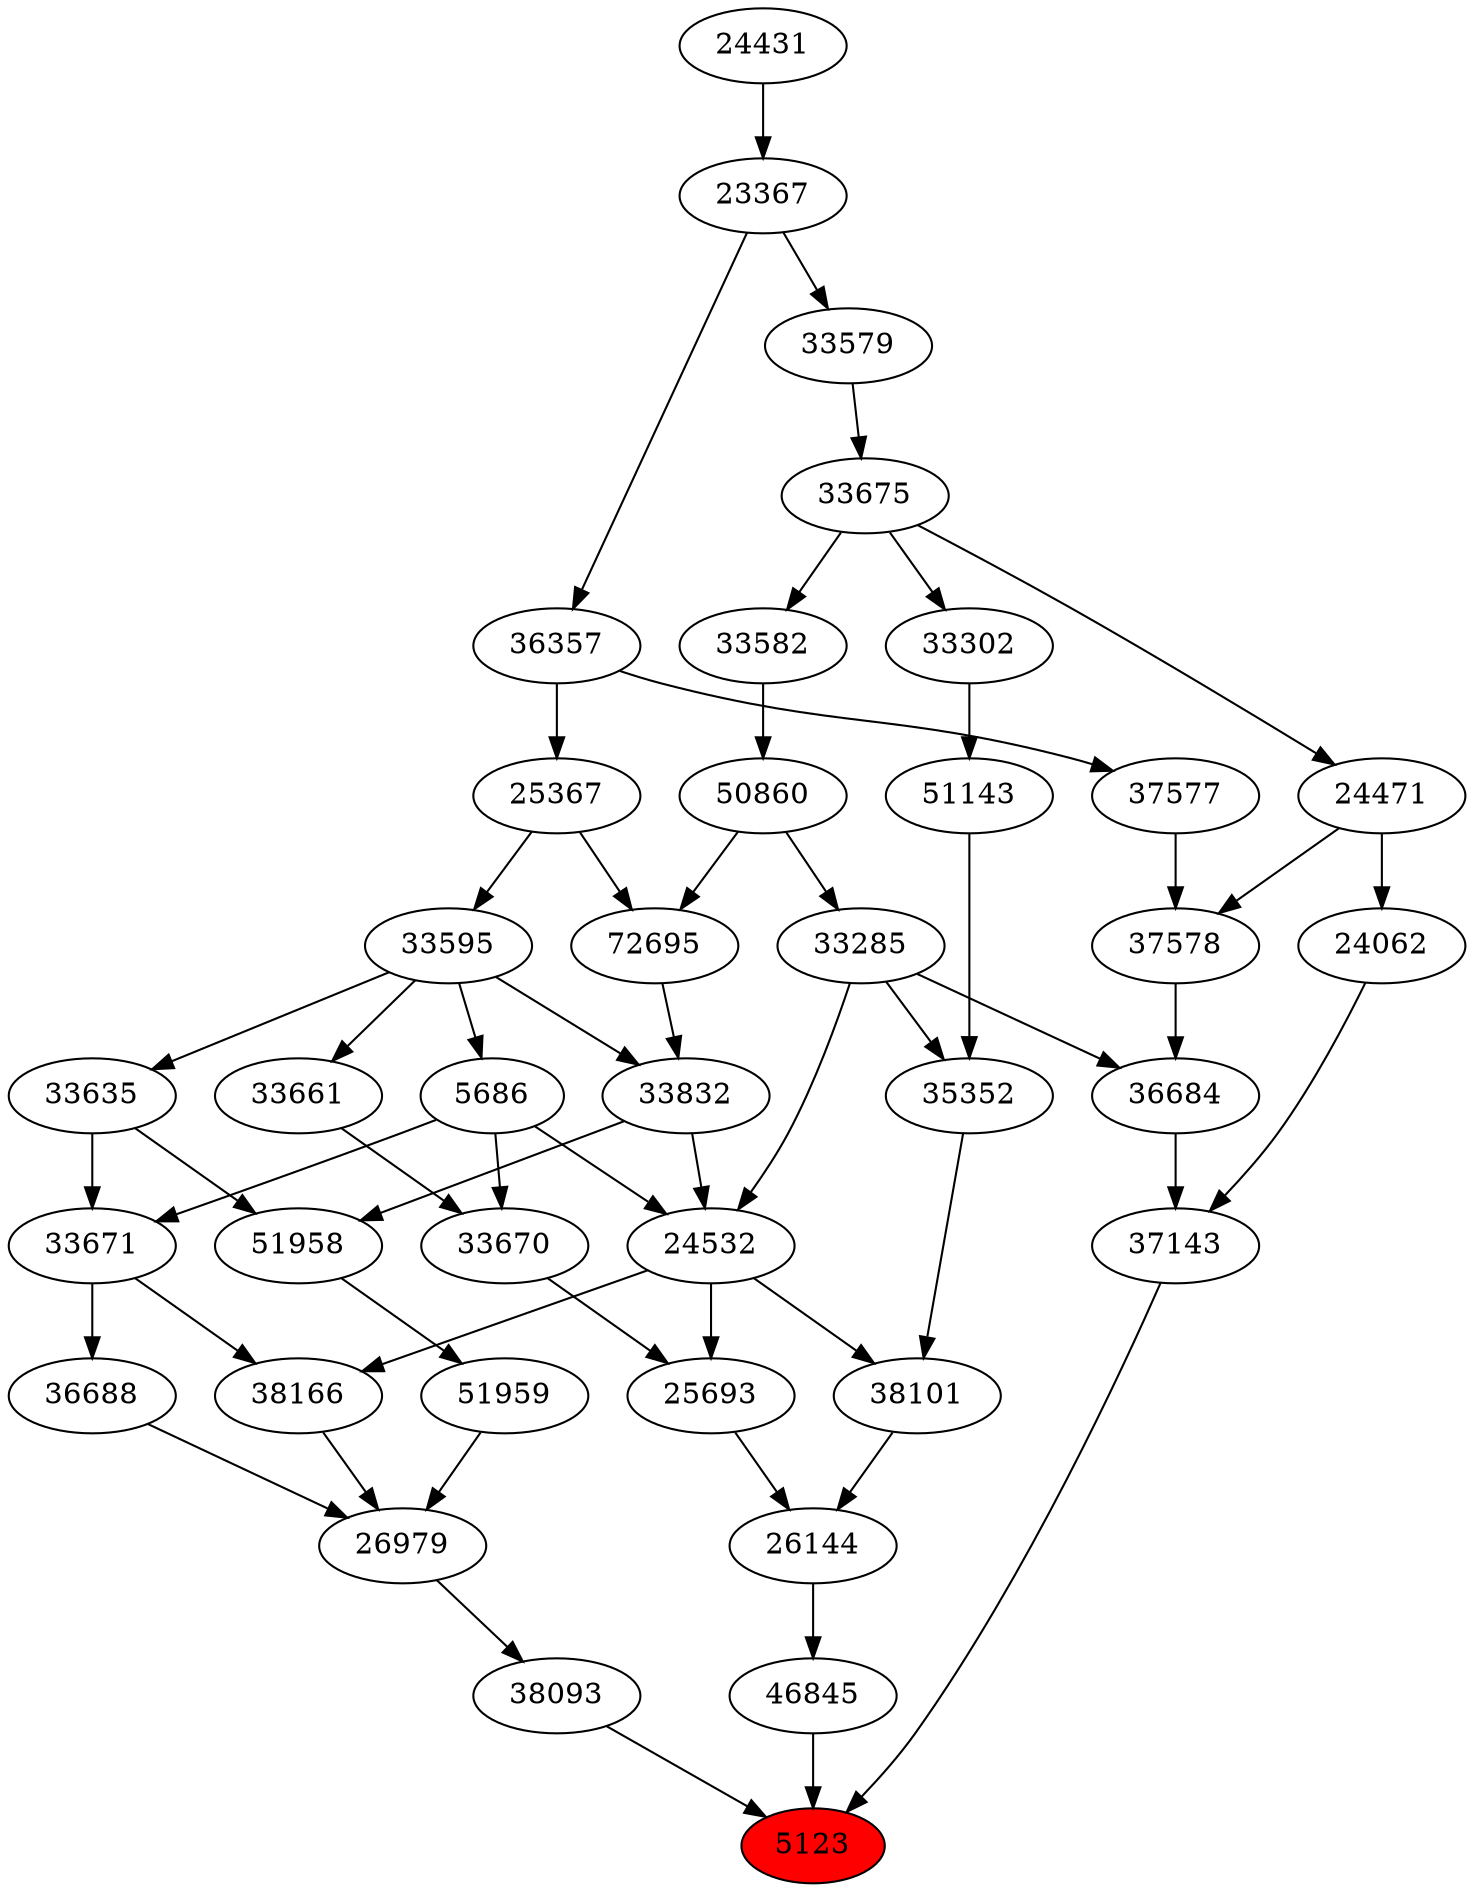 strict digraph{ 
5123 [label="5123" fillcolor=red style=filled]
37143 -> 5123
38093 -> 5123
46845 -> 5123
37143 [label="37143"]
36684 -> 37143
24062 -> 37143
38093 [label="38093"]
26979 -> 38093
46845 [label="46845"]
26144 -> 46845
36684 [label="36684"]
33285 -> 36684
37578 -> 36684
24062 [label="24062"]
24471 -> 24062
26979 [label="26979"]
36688 -> 26979
38166 -> 26979
51959 -> 26979
26144 [label="26144"]
38101 -> 26144
25693 -> 26144
33285 [label="33285"]
50860 -> 33285
37578 [label="37578"]
24471 -> 37578
37577 -> 37578
24471 [label="24471"]
33675 -> 24471
36688 [label="36688"]
33671 -> 36688
38166 [label="38166"]
24532 -> 38166
33671 -> 38166
51959 [label="51959"]
51958 -> 51959
38101 [label="38101"]
24532 -> 38101
35352 -> 38101
25693 [label="25693"]
24532 -> 25693
33670 -> 25693
50860 [label="50860"]
33582 -> 50860
37577 [label="37577"]
36357 -> 37577
33675 [label="33675"]
33579 -> 33675
33671 [label="33671"]
5686 -> 33671
33635 -> 33671
24532 [label="24532"]
33285 -> 24532
5686 -> 24532
33832 -> 24532
51958 [label="51958"]
33832 -> 51958
33635 -> 51958
35352 [label="35352"]
33285 -> 35352
51143 -> 35352
33670 [label="33670"]
5686 -> 33670
33661 -> 33670
33582 [label="33582"]
33675 -> 33582
36357 [label="36357"]
23367 -> 36357
33579 [label="33579"]
23367 -> 33579
5686 [label="5686"]
33595 -> 5686
33635 [label="33635"]
33595 -> 33635
33832 [label="33832"]
72695 -> 33832
33595 -> 33832
51143 [label="51143"]
33302 -> 51143
33661 [label="33661"]
33595 -> 33661
23367 [label="23367"]
24431 -> 23367
33595 [label="33595"]
25367 -> 33595
72695 [label="72695"]
50860 -> 72695
25367 -> 72695
33302 [label="33302"]
33675 -> 33302
24431 [label="24431"]
25367 [label="25367"]
36357 -> 25367
}
